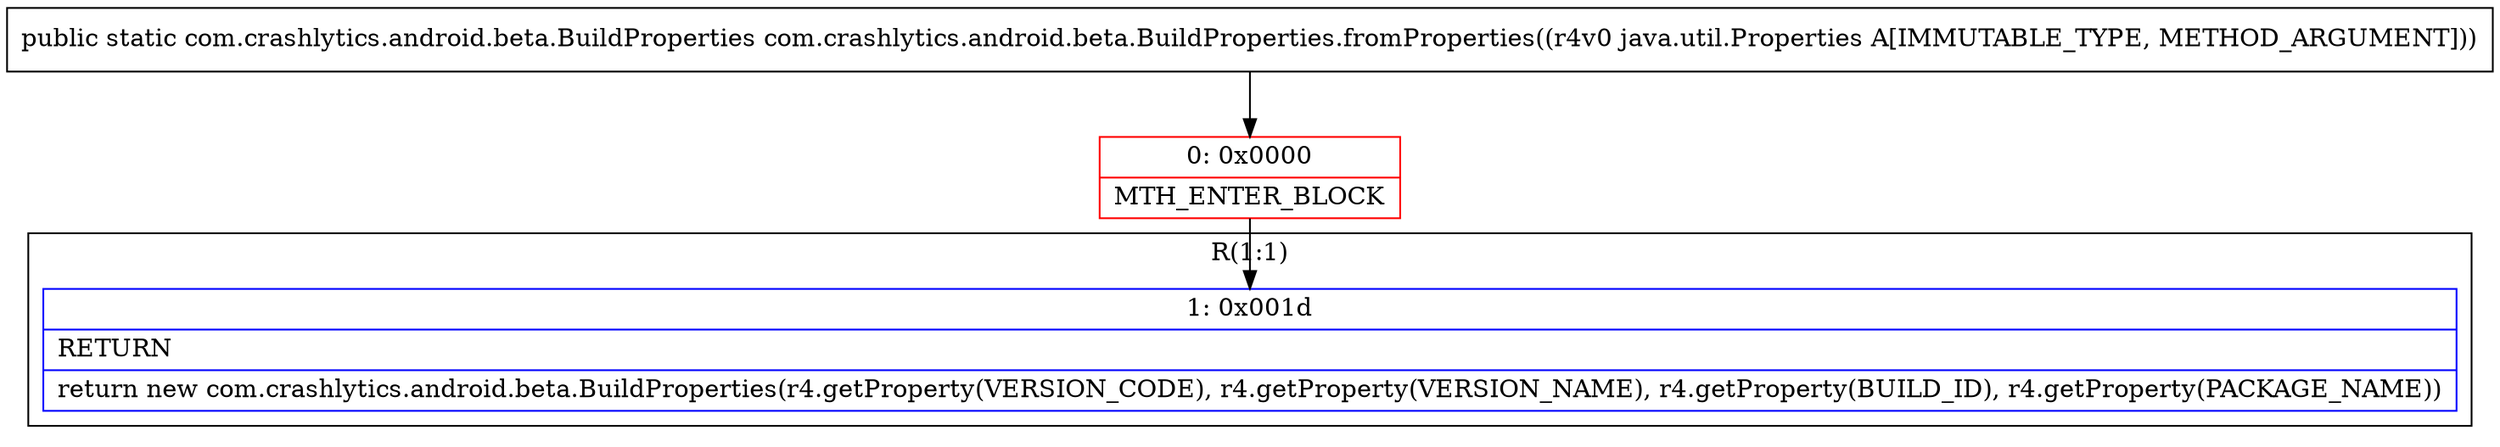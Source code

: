 digraph "CFG forcom.crashlytics.android.beta.BuildProperties.fromProperties(Ljava\/util\/Properties;)Lcom\/crashlytics\/android\/beta\/BuildProperties;" {
subgraph cluster_Region_1780826340 {
label = "R(1:1)";
node [shape=record,color=blue];
Node_1 [shape=record,label="{1\:\ 0x001d|RETURN\l|return new com.crashlytics.android.beta.BuildProperties(r4.getProperty(VERSION_CODE), r4.getProperty(VERSION_NAME), r4.getProperty(BUILD_ID), r4.getProperty(PACKAGE_NAME))\l}"];
}
Node_0 [shape=record,color=red,label="{0\:\ 0x0000|MTH_ENTER_BLOCK\l}"];
MethodNode[shape=record,label="{public static com.crashlytics.android.beta.BuildProperties com.crashlytics.android.beta.BuildProperties.fromProperties((r4v0 java.util.Properties A[IMMUTABLE_TYPE, METHOD_ARGUMENT])) }"];
MethodNode -> Node_0;
Node_0 -> Node_1;
}

